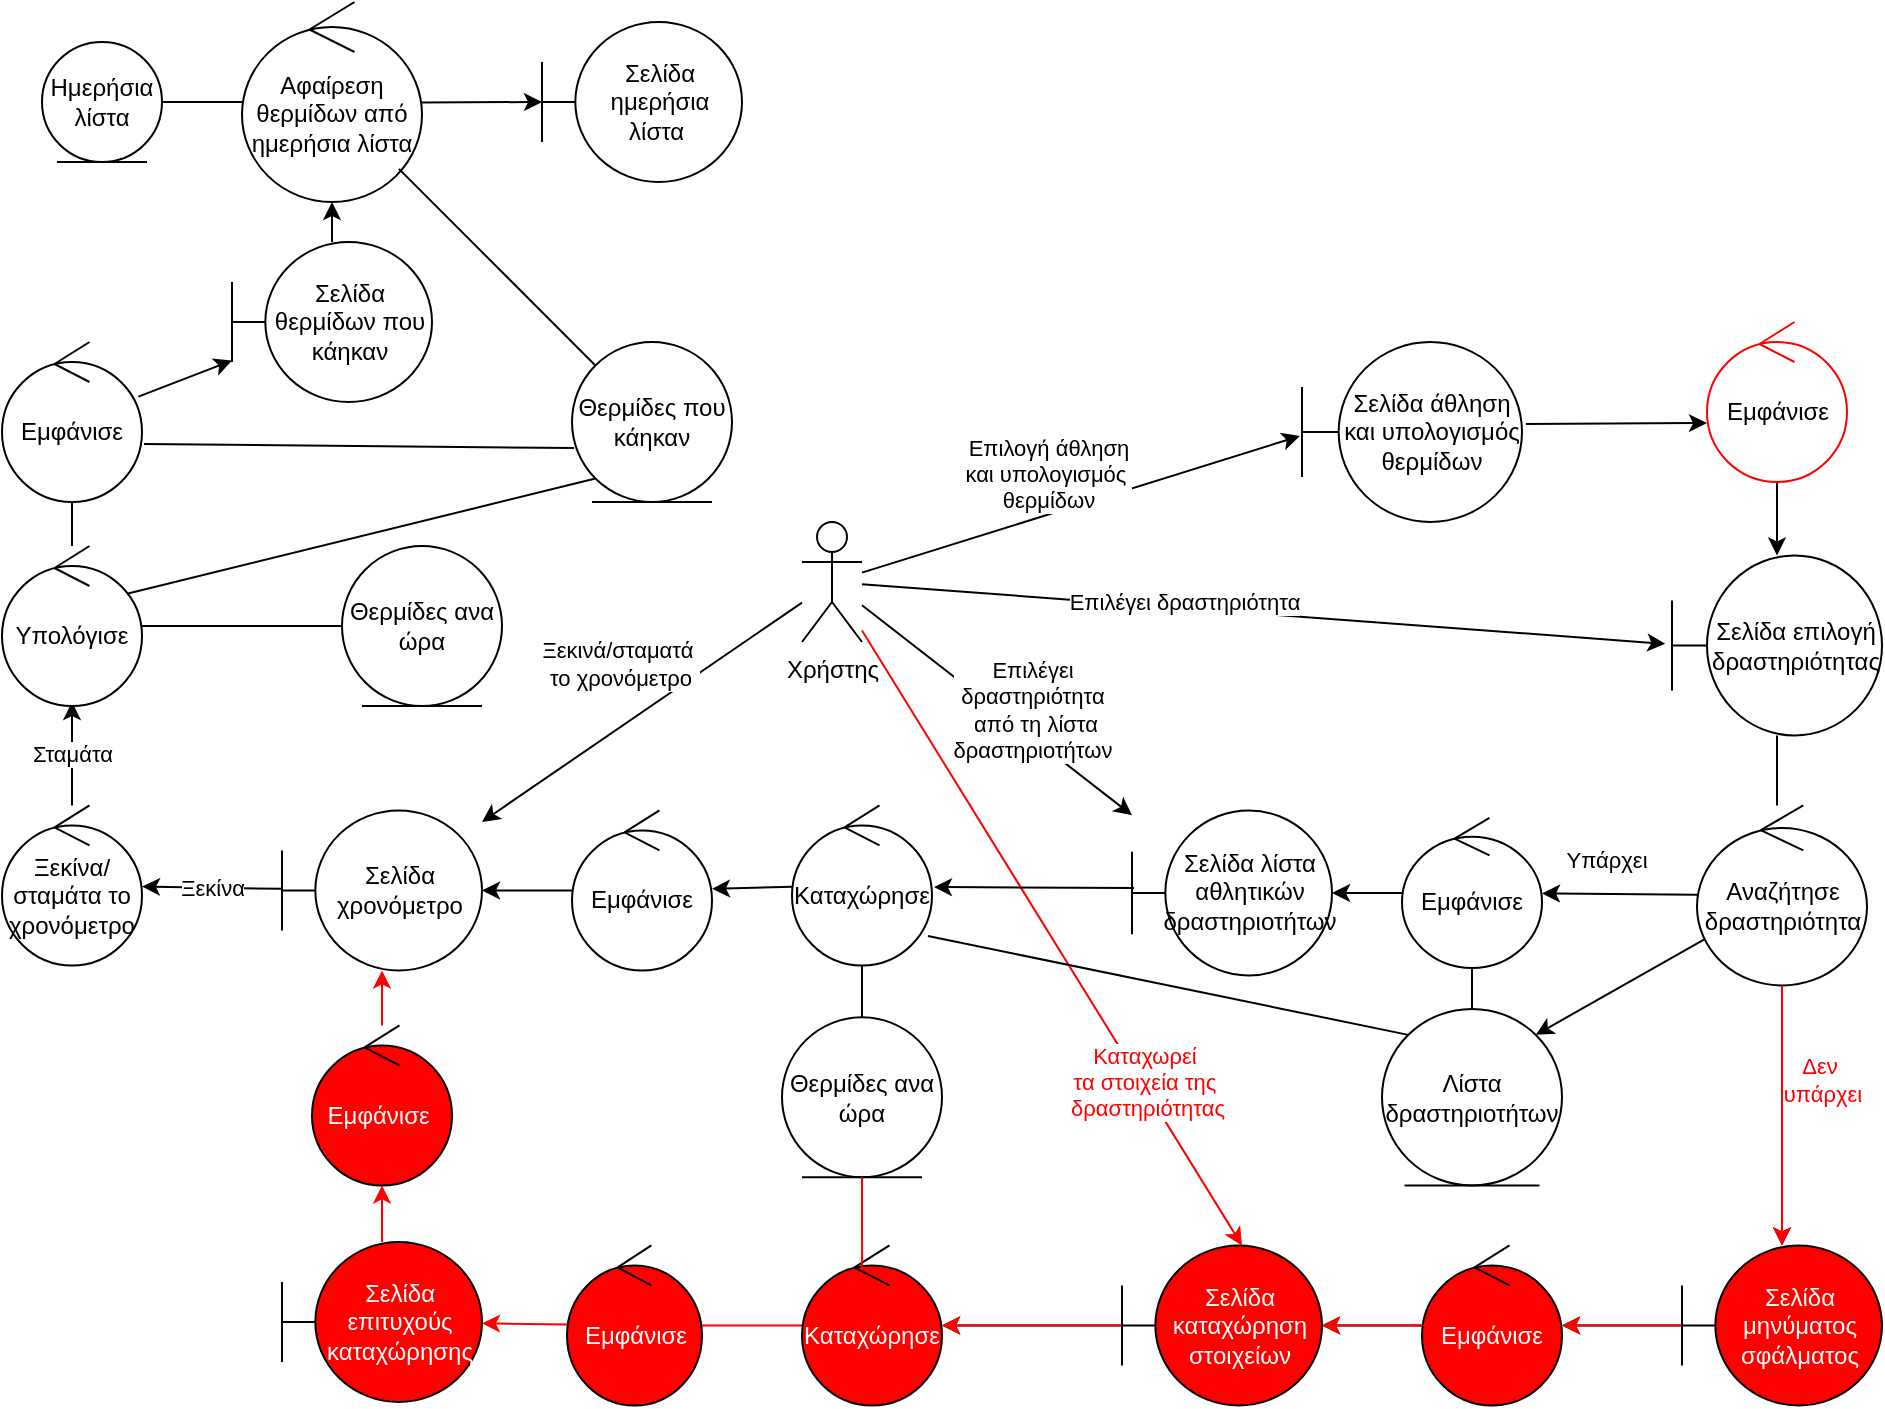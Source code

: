 <mxfile version="20.8.16" type="device"><diagram name="Σελίδα-1" id="NNdJsYqX0s07n_G0f52t"><mxGraphModel dx="1434" dy="844" grid="1" gridSize="10" guides="1" tooltips="1" connect="1" arrows="1" fold="1" page="1" pageScale="1" pageWidth="1169" pageHeight="1654" math="0" shadow="0"><root><mxCell id="0"/><mxCell id="1" parent="0"/><mxCell id="W5RsYogn2YQ9vcaaKfSq-3" value="" style="edgeStyle=none;rounded=0;orthogonalLoop=1;jettySize=auto;html=1;strokeColor=#000000;entryX=-0.009;entryY=0.522;entryDx=0;entryDy=0;entryPerimeter=0;" parent="1" source="W5RsYogn2YQ9vcaaKfSq-1" target="W5RsYogn2YQ9vcaaKfSq-2" edge="1"><mxGeometry relative="1" as="geometry"><mxPoint x="680" y="311.313" as="targetPoint"/></mxGeometry></mxCell><mxCell id="W5RsYogn2YQ9vcaaKfSq-5" value="Επιλογή άθληση&lt;br&gt;και υπολογισμός&amp;nbsp;&lt;br&gt;θερμίδων" style="edgeLabel;html=1;align=center;verticalAlign=middle;resizable=0;points=[];" parent="W5RsYogn2YQ9vcaaKfSq-3" vertex="1" connectable="0"><mxGeometry x="-0.431" relative="1" as="geometry"><mxPoint x="30" y="-30" as="offset"/></mxGeometry></mxCell><mxCell id="W5RsYogn2YQ9vcaaKfSq-11" value="" style="edgeStyle=none;rounded=0;orthogonalLoop=1;jettySize=auto;html=1;entryX=-0.032;entryY=0.491;entryDx=0;entryDy=0;entryPerimeter=0;" parent="1" source="W5RsYogn2YQ9vcaaKfSq-1" target="W5RsYogn2YQ9vcaaKfSq-9" edge="1"><mxGeometry relative="1" as="geometry"><mxPoint x="530" y="421.23" as="sourcePoint"/><mxPoint x="787.5" y="421.23" as="targetPoint"/></mxGeometry></mxCell><mxCell id="W5RsYogn2YQ9vcaaKfSq-12" value="Επιλέγει δραστηριότητα" style="edgeLabel;html=1;align=center;verticalAlign=middle;resizable=0;points=[];" parent="W5RsYogn2YQ9vcaaKfSq-11" vertex="1" connectable="0"><mxGeometry x="0.311" y="1" relative="1" as="geometry"><mxPoint x="-103" y="-10" as="offset"/></mxGeometry></mxCell><mxCell id="W5RsYogn2YQ9vcaaKfSq-22" value="" style="edgeStyle=none;rounded=0;orthogonalLoop=1;jettySize=auto;html=1;" parent="1" source="W5RsYogn2YQ9vcaaKfSq-1" target="W5RsYogn2YQ9vcaaKfSq-20" edge="1"><mxGeometry relative="1" as="geometry"/></mxCell><mxCell id="W5RsYogn2YQ9vcaaKfSq-23" value="Επιλέγει &lt;br&gt;δραστηριότητα&lt;br&gt;&amp;nbsp;από τη λίστα&lt;br&gt;δραστηριοτήτων" style="edgeLabel;html=1;align=center;verticalAlign=middle;resizable=0;points=[];" parent="W5RsYogn2YQ9vcaaKfSq-22" vertex="1" connectable="0"><mxGeometry x="0.212" y="-2" relative="1" as="geometry"><mxPoint x="4" y="-13" as="offset"/></mxGeometry></mxCell><mxCell id="W5RsYogn2YQ9vcaaKfSq-33" value="" style="edgeStyle=none;rounded=0;orthogonalLoop=1;jettySize=auto;html=1;strokeColor=#FF0000;" parent="1" source="W5RsYogn2YQ9vcaaKfSq-1" edge="1"><mxGeometry relative="1" as="geometry"><mxPoint x="450" y="355.285" as="sourcePoint"/><mxPoint x="640" y="631.73" as="targetPoint"/></mxGeometry></mxCell><mxCell id="W5RsYogn2YQ9vcaaKfSq-34" value="&lt;font color=&quot;#ff0000&quot;&gt;Καταχωρεί &lt;br&gt;τα στοιχεία της&lt;br&gt;&amp;nbsp;δραστηριότητας&lt;/font&gt;" style="edgeLabel;html=1;align=center;verticalAlign=middle;resizable=0;points=[];" parent="W5RsYogn2YQ9vcaaKfSq-33" vertex="1" connectable="0"><mxGeometry x="0.183" y="1" relative="1" as="geometry"><mxPoint x="27" y="44" as="offset"/></mxGeometry></mxCell><mxCell id="W5RsYogn2YQ9vcaaKfSq-43" value="" style="edgeStyle=none;rounded=0;orthogonalLoop=1;jettySize=auto;html=1;" parent="1" source="W5RsYogn2YQ9vcaaKfSq-1" target="W5RsYogn2YQ9vcaaKfSq-42" edge="1"><mxGeometry relative="1" as="geometry"/></mxCell><mxCell id="W5RsYogn2YQ9vcaaKfSq-51" value="Ξεκινά/σταματά&amp;nbsp;&lt;br&gt;το χρονόμετρο" style="edgeLabel;html=1;align=center;verticalAlign=middle;resizable=0;points=[];" parent="W5RsYogn2YQ9vcaaKfSq-43" vertex="1" connectable="0"><mxGeometry x="-0.413" y="4" relative="1" as="geometry"><mxPoint x="-46" y="-5" as="offset"/></mxGeometry></mxCell><mxCell id="W5RsYogn2YQ9vcaaKfSq-1" value="Χρήστης" style="shape=umlActor;verticalLabelPosition=bottom;verticalAlign=top;html=1;outlineConnect=0;" parent="1" vertex="1"><mxGeometry x="420" y="270" width="30" height="60" as="geometry"/></mxCell><mxCell id="W5RsYogn2YQ9vcaaKfSq-8" value="" style="edgeStyle=none;rounded=0;orthogonalLoop=1;jettySize=auto;html=1;strokeColor=#000000;exitX=1.018;exitY=0.456;exitDx=0;exitDy=0;exitPerimeter=0;" parent="1" source="W5RsYogn2YQ9vcaaKfSq-2" edge="1"><mxGeometry relative="1" as="geometry"><mxPoint x="792.5" y="220.0" as="sourcePoint"/><mxPoint x="872.5" y="220.5" as="targetPoint"/></mxGeometry></mxCell><mxCell id="W5RsYogn2YQ9vcaaKfSq-2" value="Σελίδα άθληση και υπολογισμός θερμίδων" style="shape=umlBoundary;whiteSpace=wrap;html=1;strokeColor=#000000;" parent="1" vertex="1"><mxGeometry x="670" y="180" width="110" height="90" as="geometry"/></mxCell><mxCell id="W5RsYogn2YQ9vcaaKfSq-10" value="" style="edgeStyle=none;rounded=0;orthogonalLoop=1;jettySize=auto;html=1;strokeColor=#000000;" parent="1" source="W5RsYogn2YQ9vcaaKfSq-7" target="W5RsYogn2YQ9vcaaKfSq-9" edge="1"><mxGeometry relative="1" as="geometry"><mxPoint x="902.5" y="346.73" as="sourcePoint"/></mxGeometry></mxCell><mxCell id="W5RsYogn2YQ9vcaaKfSq-7" value="Εμφάνισε" style="ellipse;shape=umlControl;whiteSpace=wrap;html=1;strokeColor=#FF0000;" parent="1" vertex="1"><mxGeometry x="872.5" y="170" width="70" height="80" as="geometry"/></mxCell><mxCell id="W5RsYogn2YQ9vcaaKfSq-15" value="" style="edgeStyle=none;rounded=0;orthogonalLoop=1;jettySize=auto;html=1;strokeColor=#FF0000;" parent="1" target="W5RsYogn2YQ9vcaaKfSq-14" edge="1"><mxGeometry relative="1" as="geometry"><mxPoint x="910" y="471.73" as="sourcePoint"/></mxGeometry></mxCell><mxCell id="cm2i9HO4RMVYi20accz5-3" value="" style="edgeStyle=orthogonalEdgeStyle;rounded=0;orthogonalLoop=1;jettySize=auto;html=1;endArrow=none;endFill=0;" parent="1" source="W5RsYogn2YQ9vcaaKfSq-9" target="W5RsYogn2YQ9vcaaKfSq-14" edge="1"><mxGeometry relative="1" as="geometry"><Array as="points"><mxPoint x="910" y="350"/><mxPoint x="910" y="350"/></Array></mxGeometry></mxCell><mxCell id="W5RsYogn2YQ9vcaaKfSq-9" value="Σελίδα επιλογή δραστηριότητας" style="shape=umlBoundary;whiteSpace=wrap;html=1;strokeColor=#000000;" parent="1" vertex="1"><mxGeometry x="855" y="286.73" width="105" height="90" as="geometry"/></mxCell><mxCell id="W5RsYogn2YQ9vcaaKfSq-17" value="" style="edgeStyle=none;rounded=0;orthogonalLoop=1;jettySize=auto;html=1;strokeColor=#000000;endArrow=classic;endFill=1;entryX=1;entryY=0;entryDx=0;entryDy=0;" parent="1" source="W5RsYogn2YQ9vcaaKfSq-14" target="W5RsYogn2YQ9vcaaKfSq-16" edge="1"><mxGeometry relative="1" as="geometry"/></mxCell><mxCell id="W5RsYogn2YQ9vcaaKfSq-19" value="" style="edgeStyle=none;rounded=0;orthogonalLoop=1;jettySize=auto;html=1;strokeColor=#000000;" parent="1" source="W5RsYogn2YQ9vcaaKfSq-14" target="W5RsYogn2YQ9vcaaKfSq-18" edge="1"><mxGeometry relative="1" as="geometry"/></mxCell><mxCell id="W5RsYogn2YQ9vcaaKfSq-25" value="Υπάρχει" style="edgeLabel;html=1;align=center;verticalAlign=middle;resizable=0;points=[];" parent="W5RsYogn2YQ9vcaaKfSq-19" vertex="1" connectable="0"><mxGeometry x="-0.516" y="2" relative="1" as="geometry"><mxPoint x="-27" y="-19" as="offset"/></mxGeometry></mxCell><mxCell id="W5RsYogn2YQ9vcaaKfSq-27" value="" style="edgeStyle=none;rounded=0;orthogonalLoop=1;jettySize=auto;html=1;" parent="1" source="W5RsYogn2YQ9vcaaKfSq-14" target="W5RsYogn2YQ9vcaaKfSq-26" edge="1"><mxGeometry relative="1" as="geometry"/></mxCell><mxCell id="W5RsYogn2YQ9vcaaKfSq-28" value="&lt;font color=&quot;#ff0000&quot;&gt;Δεν&amp;nbsp;&lt;br&gt;υπάρχει&lt;/font&gt;" style="edgeLabel;html=1;align=center;verticalAlign=middle;resizable=0;points=[];" parent="W5RsYogn2YQ9vcaaKfSq-27" vertex="1" connectable="0"><mxGeometry x="-0.467" y="-1" relative="1" as="geometry"><mxPoint x="21" y="13" as="offset"/></mxGeometry></mxCell><mxCell id="W5RsYogn2YQ9vcaaKfSq-14" value="Αναζήτησε δραστηριότητα" style="ellipse;shape=umlControl;whiteSpace=wrap;html=1;strokeColor=#000000;" parent="1" vertex="1"><mxGeometry x="867.5" y="411.73" width="85" height="90" as="geometry"/></mxCell><mxCell id="cm2i9HO4RMVYi20accz5-2" value="" style="edgeStyle=orthogonalEdgeStyle;rounded=0;orthogonalLoop=1;jettySize=auto;html=1;endArrow=none;endFill=0;" parent="1" source="W5RsYogn2YQ9vcaaKfSq-16" target="W5RsYogn2YQ9vcaaKfSq-18" edge="1"><mxGeometry relative="1" as="geometry"/></mxCell><mxCell id="W5RsYogn2YQ9vcaaKfSq-16" value="Λίστα δραστηριοτήτων" style="ellipse;shape=umlEntity;whiteSpace=wrap;html=1;strokeColor=#000000;" parent="1" vertex="1"><mxGeometry x="710" y="513.46" width="90" height="88.27" as="geometry"/></mxCell><mxCell id="Nh8nrxnn-XyY_0_Dt8Gi-1" value="" style="edgeStyle=orthogonalEdgeStyle;rounded=0;orthogonalLoop=1;jettySize=auto;html=1;strokeColor=#000000;endArrow=classic;endFill=1;" parent="1" source="W5RsYogn2YQ9vcaaKfSq-18" target="W5RsYogn2YQ9vcaaKfSq-20" edge="1"><mxGeometry relative="1" as="geometry"/></mxCell><mxCell id="W5RsYogn2YQ9vcaaKfSq-18" value="Εμφάνισε" style="ellipse;shape=umlControl;whiteSpace=wrap;html=1;strokeColor=#000000;" parent="1" vertex="1"><mxGeometry x="720" y="417.98" width="70" height="75" as="geometry"/></mxCell><mxCell id="W5RsYogn2YQ9vcaaKfSq-48" value="" style="edgeStyle=none;rounded=0;orthogonalLoop=1;jettySize=auto;html=1;strokeColor=#000000;entryX=1.014;entryY=0.51;entryDx=0;entryDy=0;entryPerimeter=0;exitX=0.01;exitY=0.47;exitDx=0;exitDy=0;exitPerimeter=0;" parent="1" source="W5RsYogn2YQ9vcaaKfSq-20" target="cm2i9HO4RMVYi20accz5-23" edge="1"><mxGeometry relative="1" as="geometry"><mxPoint x="540" y="455" as="targetPoint"/></mxGeometry></mxCell><mxCell id="W5RsYogn2YQ9vcaaKfSq-20" value="&lt;font style=&quot;font-size: 12px;&quot;&gt;Σελίδα λίστα αθλητικών δραστηριοτήτων&lt;/font&gt;" style="shape=umlBoundary;whiteSpace=wrap;html=1;strokeColor=#000000;" parent="1" vertex="1"><mxGeometry x="585" y="414.23" width="100" height="82.5" as="geometry"/></mxCell><mxCell id="W5RsYogn2YQ9vcaaKfSq-30" value="" style="edgeStyle=none;rounded=0;orthogonalLoop=1;jettySize=auto;html=1;" parent="1" source="W5RsYogn2YQ9vcaaKfSq-26" target="W5RsYogn2YQ9vcaaKfSq-29" edge="1"><mxGeometry relative="1" as="geometry"/></mxCell><mxCell id="W5RsYogn2YQ9vcaaKfSq-26" value="&lt;font color=&quot;#ffffff&quot;&gt;Σελίδα μηνύματος σφάλματος&lt;/font&gt;" style="shape=umlBoundary;whiteSpace=wrap;html=1;fillColor=#FF0000;" parent="1" vertex="1"><mxGeometry x="860" y="631.73" width="100" height="80" as="geometry"/></mxCell><mxCell id="W5RsYogn2YQ9vcaaKfSq-32" value="" style="edgeStyle=none;rounded=0;orthogonalLoop=1;jettySize=auto;html=1;" parent="1" source="W5RsYogn2YQ9vcaaKfSq-29" target="W5RsYogn2YQ9vcaaKfSq-31" edge="1"><mxGeometry relative="1" as="geometry"/></mxCell><mxCell id="W5RsYogn2YQ9vcaaKfSq-29" value="&lt;font color=&quot;#ffffff&quot;&gt;Εμφάνισε&lt;/font&gt;" style="ellipse;shape=umlControl;whiteSpace=wrap;html=1;fillColor=#FF0000;" parent="1" vertex="1"><mxGeometry x="730" y="631.73" width="70" height="80" as="geometry"/></mxCell><mxCell id="W5RsYogn2YQ9vcaaKfSq-36" value="" style="edgeStyle=none;rounded=0;orthogonalLoop=1;jettySize=auto;html=1;" parent="1" source="W5RsYogn2YQ9vcaaKfSq-31" target="cm2i9HO4RMVYi20accz5-9" edge="1"><mxGeometry relative="1" as="geometry"><mxPoint x="520" y="670" as="targetPoint"/></mxGeometry></mxCell><mxCell id="W5RsYogn2YQ9vcaaKfSq-31" value="&lt;font color=&quot;#ffffff&quot;&gt;Σελίδα καταχώρηση στοιχείων&lt;/font&gt;" style="shape=umlBoundary;whiteSpace=wrap;html=1;fillColor=#FF0000;" parent="1" vertex="1"><mxGeometry x="580" y="631.73" width="100" height="80" as="geometry"/></mxCell><mxCell id="W5RsYogn2YQ9vcaaKfSq-38" value="" style="edgeStyle=none;rounded=0;orthogonalLoop=1;jettySize=auto;html=1;strokeColor=#FF0000;" parent="1" source="W5RsYogn2YQ9vcaaKfSq-35" target="W5RsYogn2YQ9vcaaKfSq-37" edge="1"><mxGeometry relative="1" as="geometry"/></mxCell><mxCell id="W5RsYogn2YQ9vcaaKfSq-35" value="&lt;font color=&quot;#ffffff&quot;&gt;Εμφάνισε&lt;/font&gt;" style="ellipse;shape=umlControl;whiteSpace=wrap;html=1;fillColor=#FF0000;" parent="1" vertex="1"><mxGeometry x="302.5" y="631.73" width="67.5" height="80" as="geometry"/></mxCell><mxCell id="cm2i9HO4RMVYi20accz5-22" value="" style="edgeStyle=none;rounded=0;orthogonalLoop=1;jettySize=auto;html=1;endArrow=classic;endFill=1;strokeColor=#FF0000;" parent="1" source="W5RsYogn2YQ9vcaaKfSq-37" target="W5RsYogn2YQ9vcaaKfSq-40" edge="1"><mxGeometry relative="1" as="geometry"/></mxCell><mxCell id="W5RsYogn2YQ9vcaaKfSq-37" value="&lt;font color=&quot;#ffffff&quot;&gt;Σελίδα επιτυχούς καταχώρησης&lt;/font&gt;" style="shape=umlBoundary;whiteSpace=wrap;html=1;fillColor=#FF0000;" parent="1" vertex="1"><mxGeometry x="160" y="630" width="100" height="80" as="geometry"/></mxCell><mxCell id="W5RsYogn2YQ9vcaaKfSq-50" value="" style="edgeStyle=none;rounded=0;orthogonalLoop=1;jettySize=auto;html=1;strokeColor=#FF0000;" parent="1" source="W5RsYogn2YQ9vcaaKfSq-40" target="W5RsYogn2YQ9vcaaKfSq-42" edge="1"><mxGeometry relative="1" as="geometry"/></mxCell><mxCell id="W5RsYogn2YQ9vcaaKfSq-40" value="&lt;font color=&quot;#ffffff&quot;&gt;Εμφάνισε&amp;nbsp;&lt;/font&gt;" style="ellipse;shape=umlControl;whiteSpace=wrap;html=1;fillColor=#FF0000;strokeColor=#000000;" parent="1" vertex="1"><mxGeometry x="175" y="521.73" width="70" height="80" as="geometry"/></mxCell><mxCell id="W5RsYogn2YQ9vcaaKfSq-56" value="Ξεκίνα" style="edgeStyle=none;rounded=0;orthogonalLoop=1;jettySize=auto;html=1;strokeColor=#000000;" parent="1" source="W5RsYogn2YQ9vcaaKfSq-42" target="W5RsYogn2YQ9vcaaKfSq-55" edge="1"><mxGeometry relative="1" as="geometry"/></mxCell><mxCell id="W5RsYogn2YQ9vcaaKfSq-42" value="Σελίδα χρονόμετρο" style="shape=umlBoundary;whiteSpace=wrap;html=1;strokeColor=#000000;" parent="1" vertex="1"><mxGeometry x="160" y="414.23" width="100" height="80" as="geometry"/></mxCell><mxCell id="W5RsYogn2YQ9vcaaKfSq-49" value="" style="edgeStyle=none;rounded=0;orthogonalLoop=1;jettySize=auto;html=1;strokeColor=#000000;" parent="1" source="W5RsYogn2YQ9vcaaKfSq-44" target="W5RsYogn2YQ9vcaaKfSq-42" edge="1"><mxGeometry relative="1" as="geometry"/></mxCell><mxCell id="W5RsYogn2YQ9vcaaKfSq-44" value="Εμφάνισε" style="ellipse;shape=umlControl;whiteSpace=wrap;html=1;strokeColor=#000000;" parent="1" vertex="1"><mxGeometry x="305" y="414.23" width="70" height="80" as="geometry"/></mxCell><mxCell id="W5RsYogn2YQ9vcaaKfSq-58" value="Σταμάτα" style="edgeStyle=none;rounded=0;orthogonalLoop=1;jettySize=auto;html=1;strokeColor=#000000;" parent="1" source="W5RsYogn2YQ9vcaaKfSq-55" edge="1"><mxGeometry relative="1" as="geometry"><mxPoint x="55" y="360" as="targetPoint"/></mxGeometry></mxCell><mxCell id="W5RsYogn2YQ9vcaaKfSq-55" value="Ξεκίνα/σταμάτα το χρονόμετρο" style="ellipse;shape=umlControl;whiteSpace=wrap;html=1;strokeColor=#000000;" parent="1" vertex="1"><mxGeometry x="20" y="411.73" width="70" height="80" as="geometry"/></mxCell><mxCell id="W5RsYogn2YQ9vcaaKfSq-61" value="" style="edgeStyle=none;rounded=0;orthogonalLoop=1;jettySize=auto;html=1;strokeColor=#000000;" parent="1" source="W5RsYogn2YQ9vcaaKfSq-57" target="W5RsYogn2YQ9vcaaKfSq-60" edge="1"><mxGeometry relative="1" as="geometry"/></mxCell><mxCell id="W5RsYogn2YQ9vcaaKfSq-57" value="Εμφάνισε" style="ellipse;shape=umlControl;whiteSpace=wrap;html=1;strokeColor=#000000;" parent="1" vertex="1"><mxGeometry x="20" y="180" width="70" height="80" as="geometry"/></mxCell><mxCell id="W5RsYogn2YQ9vcaaKfSq-64" value="" style="edgeStyle=none;rounded=0;orthogonalLoop=1;jettySize=auto;html=1;strokeColor=#000000;" parent="1" source="W5RsYogn2YQ9vcaaKfSq-60" target="W5RsYogn2YQ9vcaaKfSq-63" edge="1"><mxGeometry relative="1" as="geometry"/></mxCell><mxCell id="W5RsYogn2YQ9vcaaKfSq-60" value="Σελίδα θερμίδων που κάηκαν" style="shape=umlBoundary;whiteSpace=wrap;html=1;strokeColor=#000000;" parent="1" vertex="1"><mxGeometry x="135" y="130" width="100" height="80" as="geometry"/></mxCell><mxCell id="W5RsYogn2YQ9vcaaKfSq-70" value="" style="edgeStyle=none;rounded=0;orthogonalLoop=1;jettySize=auto;html=1;strokeColor=#000000;endArrow=classic;endFill=1;" parent="1" source="W5RsYogn2YQ9vcaaKfSq-63" target="W5RsYogn2YQ9vcaaKfSq-69" edge="1"><mxGeometry relative="1" as="geometry"/></mxCell><mxCell id="W5RsYogn2YQ9vcaaKfSq-63" value="Αφαίρεση θερμίδων από ημερήσια λίστα" style="ellipse;shape=umlControl;whiteSpace=wrap;html=1;strokeColor=#000000;" parent="1" vertex="1"><mxGeometry x="140" y="10" width="90" height="100" as="geometry"/></mxCell><mxCell id="W5RsYogn2YQ9vcaaKfSq-68" value="" style="edgeStyle=none;rounded=0;orthogonalLoop=1;jettySize=auto;html=1;strokeColor=#000000;endArrow=none;endFill=0;" parent="1" source="W5RsYogn2YQ9vcaaKfSq-65" target="W5RsYogn2YQ9vcaaKfSq-63" edge="1"><mxGeometry relative="1" as="geometry"/></mxCell><mxCell id="W5RsYogn2YQ9vcaaKfSq-65" value="Ημερήσια λίστα" style="ellipse;shape=umlEntity;whiteSpace=wrap;html=1;strokeColor=#000000;" parent="1" vertex="1"><mxGeometry x="40" y="30" width="60" height="60" as="geometry"/></mxCell><mxCell id="W5RsYogn2YQ9vcaaKfSq-69" value="Σελίδα ημερήσια λίστα&amp;nbsp;" style="shape=umlBoundary;whiteSpace=wrap;html=1;strokeColor=#000000;" parent="1" vertex="1"><mxGeometry x="290" y="20" width="100" height="80" as="geometry"/></mxCell><mxCell id="cm2i9HO4RMVYi20accz5-8" value="Θερμίδες ανα ώρα" style="ellipse;shape=umlEntity;whiteSpace=wrap;html=1;" parent="1" vertex="1"><mxGeometry x="410" y="517.6" width="80" height="80" as="geometry"/></mxCell><mxCell id="cm2i9HO4RMVYi20accz5-10" value="" style="edgeStyle=orthogonalEdgeStyle;rounded=0;orthogonalLoop=1;jettySize=auto;html=1;endArrow=none;endFill=0;strokeColor=#FF0000;" parent="1" source="cm2i9HO4RMVYi20accz5-9" target="W5RsYogn2YQ9vcaaKfSq-35" edge="1"><mxGeometry relative="1" as="geometry"/></mxCell><mxCell id="cm2i9HO4RMVYi20accz5-9" value="&lt;font color=&quot;#ffffff&quot;&gt;Καταχώρησε&lt;/font&gt;" style="ellipse;shape=umlControl;whiteSpace=wrap;html=1;fillColor=#FF0000;" parent="1" vertex="1"><mxGeometry x="420" y="631.73" width="70" height="80" as="geometry"/></mxCell><mxCell id="cm2i9HO4RMVYi20accz5-11" value="" style="endArrow=none;html=1;rounded=0;entryX=0.5;entryY=1;entryDx=0;entryDy=0;exitX=0.429;exitY=0.141;exitDx=0;exitDy=0;exitPerimeter=0;strokeColor=#FF0000;" parent="1" source="cm2i9HO4RMVYi20accz5-9" target="cm2i9HO4RMVYi20accz5-8" edge="1"><mxGeometry width="50" height="50" relative="1" as="geometry"><mxPoint x="480" y="640" as="sourcePoint"/><mxPoint x="530" y="590" as="targetPoint"/></mxGeometry></mxCell><mxCell id="cm2i9HO4RMVYi20accz5-13" value="Θερμίδες ανα ώρα" style="ellipse;shape=umlEntity;whiteSpace=wrap;html=1;" parent="1" vertex="1"><mxGeometry x="190" y="282" width="80" height="80" as="geometry"/></mxCell><mxCell id="cm2i9HO4RMVYi20accz5-15" value="" style="edgeStyle=orthogonalEdgeStyle;rounded=0;orthogonalLoop=1;jettySize=auto;html=1;endArrow=none;endFill=0;" parent="1" source="cm2i9HO4RMVYi20accz5-14" target="W5RsYogn2YQ9vcaaKfSq-57" edge="1"><mxGeometry relative="1" as="geometry"/></mxCell><mxCell id="cm2i9HO4RMVYi20accz5-17" value="" style="rounded=0;orthogonalLoop=1;jettySize=auto;html=1;endArrow=none;endFill=0;entryX=0;entryY=1;entryDx=0;entryDy=0;exitX=0.886;exitY=0.3;exitDx=0;exitDy=0;exitPerimeter=0;" parent="1" source="cm2i9HO4RMVYi20accz5-14" target="cm2i9HO4RMVYi20accz5-19" edge="1"><mxGeometry relative="1" as="geometry"><mxPoint x="160" y="280" as="targetPoint"/></mxGeometry></mxCell><mxCell id="cm2i9HO4RMVYi20accz5-18" value="" style="edgeStyle=none;rounded=0;orthogonalLoop=1;jettySize=auto;html=1;endArrow=none;endFill=0;" parent="1" source="cm2i9HO4RMVYi20accz5-14" target="cm2i9HO4RMVYi20accz5-13" edge="1"><mxGeometry relative="1" as="geometry"/></mxCell><mxCell id="cm2i9HO4RMVYi20accz5-14" value="Υπολόγισε" style="ellipse;shape=umlControl;whiteSpace=wrap;html=1;" parent="1" vertex="1"><mxGeometry x="20" y="282" width="70" height="80" as="geometry"/></mxCell><mxCell id="cm2i9HO4RMVYi20accz5-21" style="edgeStyle=none;rounded=0;orthogonalLoop=1;jettySize=auto;html=1;exitX=0.013;exitY=0.663;exitDx=0;exitDy=0;entryX=1.014;entryY=0.638;entryDx=0;entryDy=0;entryPerimeter=0;endArrow=none;endFill=0;exitPerimeter=0;" parent="1" source="cm2i9HO4RMVYi20accz5-19" target="W5RsYogn2YQ9vcaaKfSq-57" edge="1"><mxGeometry relative="1" as="geometry"/></mxCell><mxCell id="cm2i9HO4RMVYi20accz5-19" value="Θερμίδες που κάηκαν" style="ellipse;shape=umlEntity;whiteSpace=wrap;html=1;" parent="1" vertex="1"><mxGeometry x="305" y="180" width="80" height="80" as="geometry"/></mxCell><mxCell id="cm2i9HO4RMVYi20accz5-20" value="" style="endArrow=none;html=1;rounded=0;entryX=0;entryY=0;entryDx=0;entryDy=0;" parent="1" source="W5RsYogn2YQ9vcaaKfSq-63" target="cm2i9HO4RMVYi20accz5-19" edge="1"><mxGeometry width="50" height="50" relative="1" as="geometry"><mxPoint x="240" y="170" as="sourcePoint"/><mxPoint x="290" y="120" as="targetPoint"/></mxGeometry></mxCell><mxCell id="cm2i9HO4RMVYi20accz5-24" value="" style="edgeStyle=none;rounded=0;orthogonalLoop=1;jettySize=auto;html=1;endArrow=classic;endFill=1;" parent="1" source="cm2i9HO4RMVYi20accz5-23" target="W5RsYogn2YQ9vcaaKfSq-44" edge="1"><mxGeometry relative="1" as="geometry"/></mxCell><mxCell id="cm2i9HO4RMVYi20accz5-27" value="" style="edgeStyle=none;rounded=0;orthogonalLoop=1;jettySize=auto;html=1;endArrow=none;endFill=0;" parent="1" source="cm2i9HO4RMVYi20accz5-23" target="cm2i9HO4RMVYi20accz5-8" edge="1"><mxGeometry relative="1" as="geometry"/></mxCell><mxCell id="cm2i9HO4RMVYi20accz5-23" value="Καταχώρησε" style="ellipse;shape=umlControl;whiteSpace=wrap;html=1;" parent="1" vertex="1"><mxGeometry x="415" y="411.73" width="70" height="80" as="geometry"/></mxCell><mxCell id="cm2i9HO4RMVYi20accz5-25" value="" style="endArrow=none;html=1;rounded=0;entryX=0.971;entryY=0.816;entryDx=0;entryDy=0;entryPerimeter=0;exitX=0;exitY=0;exitDx=0;exitDy=0;" parent="1" source="W5RsYogn2YQ9vcaaKfSq-16" target="cm2i9HO4RMVYi20accz5-23" edge="1"><mxGeometry width="50" height="50" relative="1" as="geometry"><mxPoint x="670" y="560" as="sourcePoint"/><mxPoint x="720" y="510" as="targetPoint"/></mxGeometry></mxCell><mxCell id="_qr_XYLZO6E4nD07eq13-1" value="" style="edgeStyle=none;rounded=0;orthogonalLoop=1;jettySize=auto;html=1;strokeColor=#FF0000;" parent="1" edge="1"><mxGeometry relative="1" as="geometry"><mxPoint x="860" y="671.73" as="sourcePoint"/><mxPoint x="800" y="671.73" as="targetPoint"/></mxGeometry></mxCell><mxCell id="_qr_XYLZO6E4nD07eq13-2" value="" style="edgeStyle=none;rounded=0;orthogonalLoop=1;jettySize=auto;html=1;strokeColor=#FF0000;" parent="1" edge="1"><mxGeometry relative="1" as="geometry"><mxPoint x="730" y="671.73" as="sourcePoint"/><mxPoint x="680" y="671.73" as="targetPoint"/></mxGeometry></mxCell><mxCell id="_qr_XYLZO6E4nD07eq13-3" value="" style="edgeStyle=none;rounded=0;orthogonalLoop=1;jettySize=auto;html=1;strokeColor=#FF0000;" parent="1" edge="1"><mxGeometry relative="1" as="geometry"><mxPoint x="910" y="501.73" as="sourcePoint"/><mxPoint x="910" y="631.73" as="targetPoint"/></mxGeometry></mxCell><mxCell id="_qr_XYLZO6E4nD07eq13-5" value="" style="edgeStyle=none;rounded=0;orthogonalLoop=1;jettySize=auto;html=1;strokeColor=#FF0000;" parent="1" edge="1"><mxGeometry relative="1" as="geometry"><mxPoint x="490" y="671.73" as="targetPoint"/><mxPoint x="580" y="671.73" as="sourcePoint"/></mxGeometry></mxCell></root></mxGraphModel></diagram></mxfile>